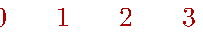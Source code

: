 \documentclass[border=2mm]{standalone}
\usepackage{luamplib}
\begin{document}
\begin{mplibcode}
beginfig(1);

    u = 8mm;
    defaultfont := "texnansi-lmr10";
    string minus_sign;
    minus_sign := char 12;  % if you are using the 8r encoding
    minus_sign := char 143; % if you are using the texnansi encoding
    for x=-3 upto 3: label(decimal x, (x*u,+9)) withcolor .67 red; endfor
    for x=-3 upto 3: label(if x<0: minus_sign & fi decimal abs(x), (x*u,-5)) withcolor .58 blue; endfor
    label.lft("with plain decimal:" infont "texnansi-lmss10" scaled 0.9, (-3.6u,9)) withcolor .67 red;
    label.lft("with this hack:" infont "texnansi-lmss10" scaled 0.9, (-3.6u,-5)) withcolor .58 blue;

endfig;
\end{mplibcode}
\end{document}
